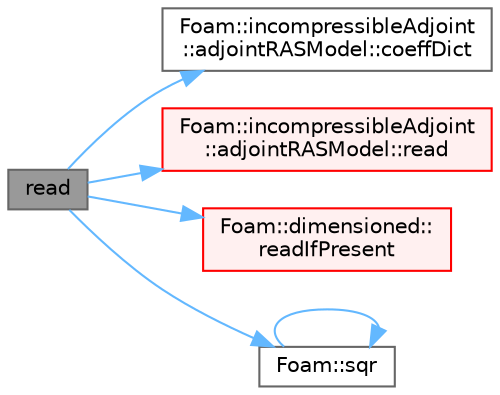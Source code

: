 digraph "read"
{
 // LATEX_PDF_SIZE
  bgcolor="transparent";
  edge [fontname=Helvetica,fontsize=10,labelfontname=Helvetica,labelfontsize=10];
  node [fontname=Helvetica,fontsize=10,shape=box,height=0.2,width=0.4];
  rankdir="LR";
  Node1 [id="Node000001",label="read",height=0.2,width=0.4,color="gray40", fillcolor="grey60", style="filled", fontcolor="black",tooltip=" "];
  Node1 -> Node2 [id="edge1_Node000001_Node000002",color="steelblue1",style="solid",tooltip=" "];
  Node2 [id="Node000002",label="Foam::incompressibleAdjoint\l::adjointRASModel::coeffDict",height=0.2,width=0.4,color="grey40", fillcolor="white", style="filled",URL="$classFoam_1_1incompressibleAdjoint_1_1adjointRASModel.html#af02d15e6479a5fec4cc16c212bc314fe",tooltip=" "];
  Node1 -> Node3 [id="edge2_Node000001_Node000003",color="steelblue1",style="solid",tooltip=" "];
  Node3 [id="Node000003",label="Foam::incompressibleAdjoint\l::adjointRASModel::read",height=0.2,width=0.4,color="red", fillcolor="#FFF0F0", style="filled",URL="$classFoam_1_1incompressibleAdjoint_1_1adjointRASModel.html#af816873151ddb0126e98bb2f914d8ed5",tooltip=" "];
  Node1 -> Node24 [id="edge3_Node000001_Node000024",color="steelblue1",style="solid",tooltip=" "];
  Node24 [id="Node000024",label="Foam::dimensioned::\lreadIfPresent",height=0.2,width=0.4,color="red", fillcolor="#FFF0F0", style="filled",URL="$classFoam_1_1dimensioned.html#acbd38cd9b99492179a196884dd353e14",tooltip=" "];
  Node1 -> Node26 [id="edge4_Node000001_Node000026",color="steelblue1",style="solid",tooltip=" "];
  Node26 [id="Node000026",label="Foam::sqr",height=0.2,width=0.4,color="grey40", fillcolor="white", style="filled",URL="$namespaceFoam.html#a277dc11c581d53826ab5090b08f3b17b",tooltip=" "];
  Node26 -> Node26 [id="edge5_Node000026_Node000026",color="steelblue1",style="solid",tooltip=" "];
}
